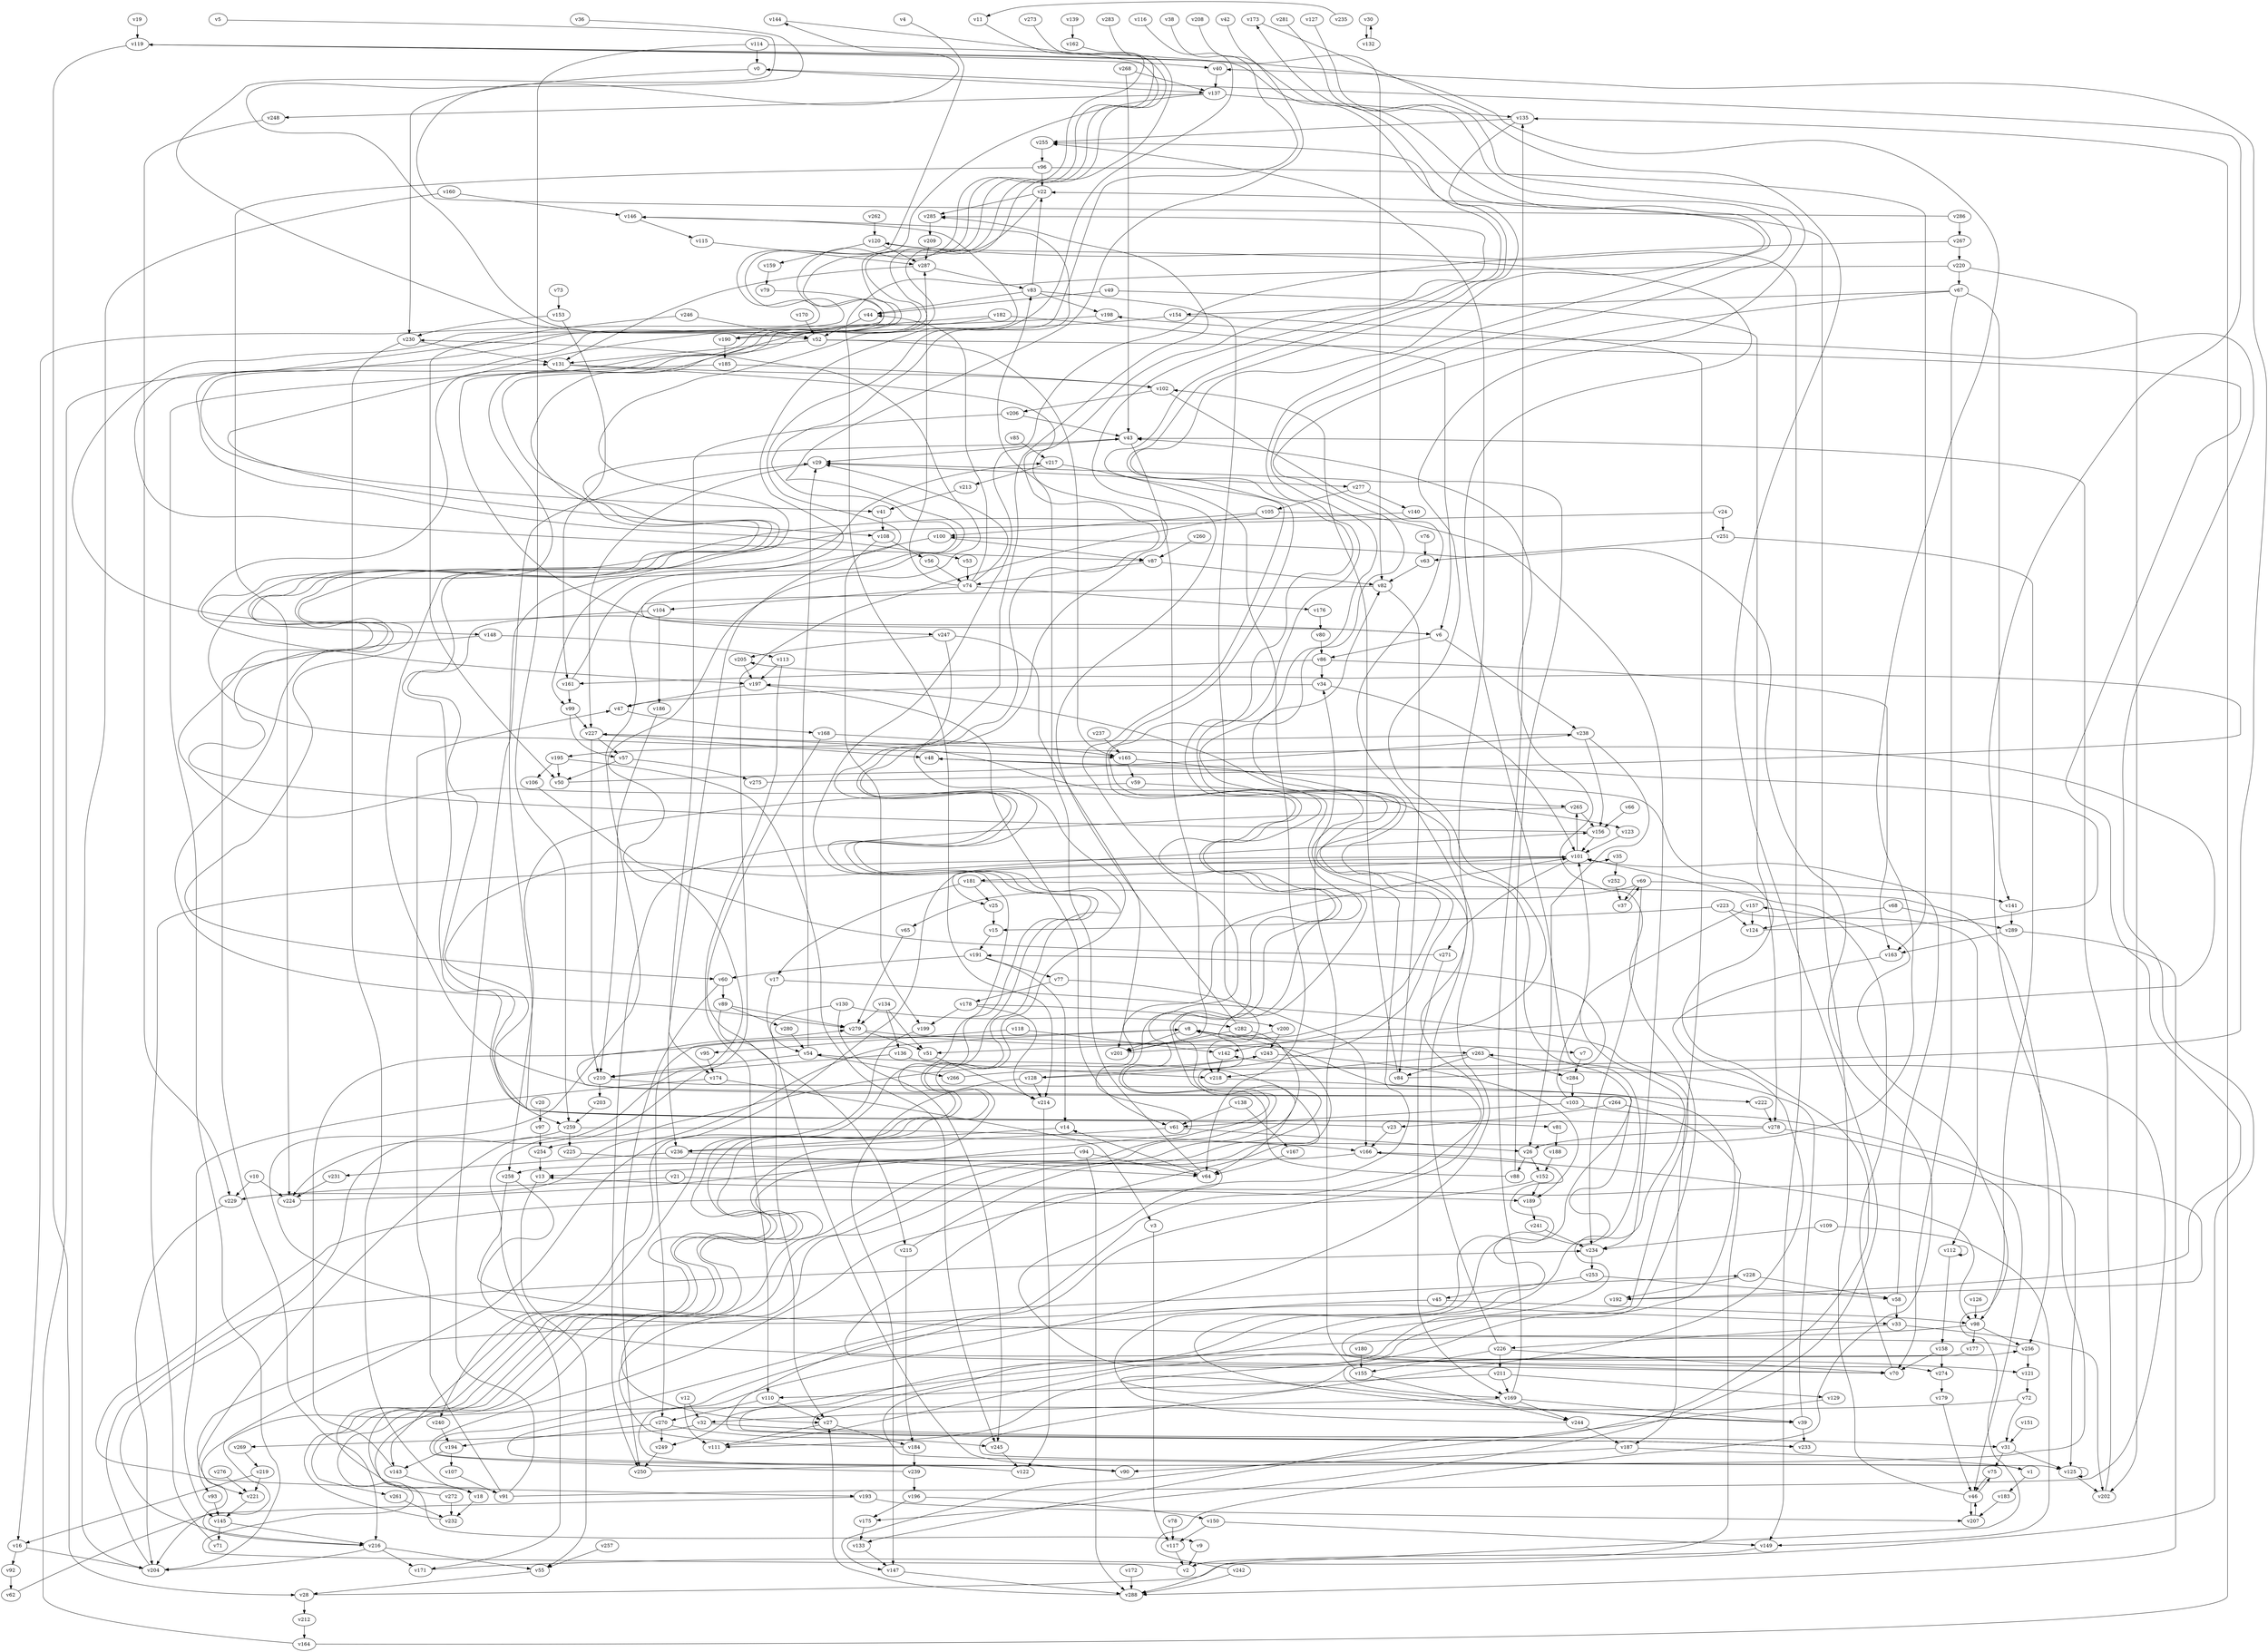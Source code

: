 // Benchmark game 435 - 290 vertices
// time_bound: 29
// targets: v209
digraph G {
    v0 [name="v0", player=0];
    v1 [name="v1", player=1];
    v2 [name="v2", player=0];
    v3 [name="v3", player=0];
    v4 [name="v4", player=0];
    v5 [name="v5", player=0];
    v6 [name="v6", player=0];
    v7 [name="v7", player=0];
    v8 [name="v8", player=1];
    v9 [name="v9", player=0];
    v10 [name="v10", player=0];
    v11 [name="v11", player=1];
    v12 [name="v12", player=1];
    v13 [name="v13", player=0];
    v14 [name="v14", player=0];
    v15 [name="v15", player=1];
    v16 [name="v16", player=0];
    v17 [name="v17", player=0];
    v18 [name="v18", player=0];
    v19 [name="v19", player=0];
    v20 [name="v20", player=0];
    v21 [name="v21", player=1];
    v22 [name="v22", player=1];
    v23 [name="v23", player=0];
    v24 [name="v24", player=0];
    v25 [name="v25", player=0];
    v26 [name="v26", player=0];
    v27 [name="v27", player=1];
    v28 [name="v28", player=1];
    v29 [name="v29", player=0];
    v30 [name="v30", player=1];
    v31 [name="v31", player=0];
    v32 [name="v32", player=1];
    v33 [name="v33", player=1];
    v34 [name="v34", player=0];
    v35 [name="v35", player=0];
    v36 [name="v36", player=1];
    v37 [name="v37", player=0];
    v38 [name="v38", player=1];
    v39 [name="v39", player=0];
    v40 [name="v40", player=1];
    v41 [name="v41", player=1];
    v42 [name="v42", player=0];
    v43 [name="v43", player=0];
    v44 [name="v44", player=1];
    v45 [name="v45", player=1];
    v46 [name="v46", player=1];
    v47 [name="v47", player=0];
    v48 [name="v48", player=1];
    v49 [name="v49", player=0];
    v50 [name="v50", player=1];
    v51 [name="v51", player=1];
    v52 [name="v52", player=0];
    v53 [name="v53", player=0];
    v54 [name="v54", player=1];
    v55 [name="v55", player=1];
    v56 [name="v56", player=1];
    v57 [name="v57", player=0];
    v58 [name="v58", player=1];
    v59 [name="v59", player=1];
    v60 [name="v60", player=0];
    v61 [name="v61", player=1];
    v62 [name="v62", player=0];
    v63 [name="v63", player=0];
    v64 [name="v64", player=0];
    v65 [name="v65", player=0];
    v66 [name="v66", player=0];
    v67 [name="v67", player=0];
    v68 [name="v68", player=0];
    v69 [name="v69", player=0];
    v70 [name="v70", player=1];
    v71 [name="v71", player=1];
    v72 [name="v72", player=1];
    v73 [name="v73", player=0];
    v74 [name="v74", player=1];
    v75 [name="v75", player=1];
    v76 [name="v76", player=0];
    v77 [name="v77", player=0];
    v78 [name="v78", player=0];
    v79 [name="v79", player=1];
    v80 [name="v80", player=1];
    v81 [name="v81", player=1];
    v82 [name="v82", player=0];
    v83 [name="v83", player=0];
    v84 [name="v84", player=1];
    v85 [name="v85", player=1];
    v86 [name="v86", player=0];
    v87 [name="v87", player=0];
    v88 [name="v88", player=0];
    v89 [name="v89", player=1];
    v90 [name="v90", player=0];
    v91 [name="v91", player=0];
    v92 [name="v92", player=1];
    v93 [name="v93", player=1];
    v94 [name="v94", player=0];
    v95 [name="v95", player=1];
    v96 [name="v96", player=0];
    v97 [name="v97", player=1];
    v98 [name="v98", player=1];
    v99 [name="v99", player=1];
    v100 [name="v100", player=1];
    v101 [name="v101", player=1];
    v102 [name="v102", player=0];
    v103 [name="v103", player=1];
    v104 [name="v104", player=0];
    v105 [name="v105", player=1];
    v106 [name="v106", player=0];
    v107 [name="v107", player=0];
    v108 [name="v108", player=0];
    v109 [name="v109", player=1];
    v110 [name="v110", player=0];
    v111 [name="v111", player=1];
    v112 [name="v112", player=0];
    v113 [name="v113", player=0];
    v114 [name="v114", player=1];
    v115 [name="v115", player=0];
    v116 [name="v116", player=1];
    v117 [name="v117", player=0];
    v118 [name="v118", player=1];
    v119 [name="v119", player=1];
    v120 [name="v120", player=0];
    v121 [name="v121", player=0];
    v122 [name="v122", player=0];
    v123 [name="v123", player=1];
    v124 [name="v124", player=1];
    v125 [name="v125", player=0];
    v126 [name="v126", player=1];
    v127 [name="v127", player=1];
    v128 [name="v128", player=1];
    v129 [name="v129", player=1];
    v130 [name="v130", player=1];
    v131 [name="v131", player=1];
    v132 [name="v132", player=1];
    v133 [name="v133", player=1];
    v134 [name="v134", player=0];
    v135 [name="v135", player=0];
    v136 [name="v136", player=1];
    v137 [name="v137", player=1];
    v138 [name="v138", player=1];
    v139 [name="v139", player=0];
    v140 [name="v140", player=0];
    v141 [name="v141", player=1];
    v142 [name="v142", player=0];
    v143 [name="v143", player=0];
    v144 [name="v144", player=1];
    v145 [name="v145", player=1];
    v146 [name="v146", player=0];
    v147 [name="v147", player=1];
    v148 [name="v148", player=0];
    v149 [name="v149", player=0];
    v150 [name="v150", player=0];
    v151 [name="v151", player=0];
    v152 [name="v152", player=1];
    v153 [name="v153", player=1];
    v154 [name="v154", player=1];
    v155 [name="v155", player=1];
    v156 [name="v156", player=1];
    v157 [name="v157", player=1];
    v158 [name="v158", player=0];
    v159 [name="v159", player=0];
    v160 [name="v160", player=0];
    v161 [name="v161", player=0];
    v162 [name="v162", player=1];
    v163 [name="v163", player=1];
    v164 [name="v164", player=0];
    v165 [name="v165", player=1];
    v166 [name="v166", player=0];
    v167 [name="v167", player=1];
    v168 [name="v168", player=0];
    v169 [name="v169", player=0];
    v170 [name="v170", player=0];
    v171 [name="v171", player=1];
    v172 [name="v172", player=0];
    v173 [name="v173", player=0];
    v174 [name="v174", player=0];
    v175 [name="v175", player=1];
    v176 [name="v176", player=1];
    v177 [name="v177", player=0];
    v178 [name="v178", player=0];
    v179 [name="v179", player=0];
    v180 [name="v180", player=0];
    v181 [name="v181", player=1];
    v182 [name="v182", player=1];
    v183 [name="v183", player=1];
    v184 [name="v184", player=0];
    v185 [name="v185", player=0];
    v186 [name="v186", player=1];
    v187 [name="v187", player=0];
    v188 [name="v188", player=1];
    v189 [name="v189", player=1];
    v190 [name="v190", player=0];
    v191 [name="v191", player=1];
    v192 [name="v192", player=0];
    v193 [name="v193", player=1];
    v194 [name="v194", player=1];
    v195 [name="v195", player=0];
    v196 [name="v196", player=0];
    v197 [name="v197", player=0];
    v198 [name="v198", player=0];
    v199 [name="v199", player=1];
    v200 [name="v200", player=0];
    v201 [name="v201", player=0];
    v202 [name="v202", player=0];
    v203 [name="v203", player=0];
    v204 [name="v204", player=1];
    v205 [name="v205", player=1];
    v206 [name="v206", player=1];
    v207 [name="v207", player=0];
    v208 [name="v208", player=0];
    v209 [name="v209", player=0, target=1];
    v210 [name="v210", player=0];
    v211 [name="v211", player=0];
    v212 [name="v212", player=0];
    v213 [name="v213", player=0];
    v214 [name="v214", player=0];
    v215 [name="v215", player=0];
    v216 [name="v216", player=0];
    v217 [name="v217", player=0];
    v218 [name="v218", player=0];
    v219 [name="v219", player=1];
    v220 [name="v220", player=0];
    v221 [name="v221", player=0];
    v222 [name="v222", player=1];
    v223 [name="v223", player=1];
    v224 [name="v224", player=1];
    v225 [name="v225", player=0];
    v226 [name="v226", player=1];
    v227 [name="v227", player=0];
    v228 [name="v228", player=0];
    v229 [name="v229", player=1];
    v230 [name="v230", player=1];
    v231 [name="v231", player=0];
    v232 [name="v232", player=0];
    v233 [name="v233", player=1];
    v234 [name="v234", player=0];
    v235 [name="v235", player=0];
    v236 [name="v236", player=1];
    v237 [name="v237", player=1];
    v238 [name="v238", player=0];
    v239 [name="v239", player=1];
    v240 [name="v240", player=1];
    v241 [name="v241", player=1];
    v242 [name="v242", player=0];
    v243 [name="v243", player=1];
    v244 [name="v244", player=1];
    v245 [name="v245", player=0];
    v246 [name="v246", player=0];
    v247 [name="v247", player=0];
    v248 [name="v248", player=1];
    v249 [name="v249", player=0];
    v250 [name="v250", player=0];
    v251 [name="v251", player=0];
    v252 [name="v252", player=0];
    v253 [name="v253", player=0];
    v254 [name="v254", player=0];
    v255 [name="v255", player=0];
    v256 [name="v256", player=1];
    v257 [name="v257", player=1];
    v258 [name="v258", player=1];
    v259 [name="v259", player=0];
    v260 [name="v260", player=0];
    v261 [name="v261", player=1];
    v262 [name="v262", player=1];
    v263 [name="v263", player=1];
    v264 [name="v264", player=0];
    v265 [name="v265", player=0];
    v266 [name="v266", player=0];
    v267 [name="v267", player=0];
    v268 [name="v268", player=1];
    v269 [name="v269", player=1];
    v270 [name="v270", player=1];
    v271 [name="v271", player=0];
    v272 [name="v272", player=0];
    v273 [name="v273", player=0];
    v274 [name="v274", player=1];
    v275 [name="v275", player=1];
    v276 [name="v276", player=0];
    v277 [name="v277", player=1];
    v278 [name="v278", player=1];
    v279 [name="v279", player=0];
    v280 [name="v280", player=1];
    v281 [name="v281", player=1];
    v282 [name="v282", player=0];
    v283 [name="v283", player=0];
    v284 [name="v284", player=1];
    v285 [name="v285", player=0];
    v286 [name="v286", player=0];
    v287 [name="v287", player=0];
    v288 [name="v288", player=0];
    v289 [name="v289", player=0];

    v0 -> v137;
    v1 -> v183;
    v2 -> v227 [constraint="t >= 1"];
    v3 -> v117;
    v4 -> v6 [constraint="t >= 5"];
    v5 -> v52 [constraint="t < 6"];
    v6 -> v238;
    v7 -> v284;
    v8 -> v7;
    v9 -> v2;
    v10 -> v229;
    v11 -> v53 [constraint="t >= 2"];
    v12 -> v111;
    v13 -> v55;
    v14 -> v236;
    v15 -> v191;
    v16 -> v92;
    v17 -> v1 [constraint="t >= 4"];
    v18 -> v232;
    v19 -> v119;
    v20 -> v97;
    v21 -> v189;
    v22 -> v197 [constraint="t >= 3"];
    v23 -> v156 [constraint="t >= 4"];
    v24 -> v60 [constraint="t >= 5"];
    v25 -> v15;
    v26 -> v152;
    v27 -> v184;
    v28 -> v157 [constraint="t mod 4 == 1"];
    v29 -> v277;
    v30 -> v132;
    v31 -> v125;
    v32 -> v31;
    v33 -> v202;
    v34 -> v101;
    v35 -> v252;
    v36 -> v52 [constraint="t < 13"];
    v37 -> v69;
    v38 -> v99 [constraint="t < 10"];
    v39 -> v256 [constraint="t < 13"];
    v40 -> v137;
    v41 -> v108;
    v42 -> v27 [constraint="t < 5"];
    v43 -> v201;
    v44 -> v52;
    v45 -> v98;
    v46 -> v207;
    v47 -> v168;
    v48 -> v133 [constraint="t < 5"];
    v49 -> v278;
    v50 -> v238 [constraint="t >= 3"];
    v51 -> v214;
    v52 -> v192 [constraint="t >= 3"];
    v53 -> v74;
    v54 -> v29;
    v55 -> v28;
    v56 -> v74;
    v57 -> v275;
    v58 -> v33;
    v59 -> v265;
    v60 -> v89;
    v61 -> v236;
    v62 -> v35 [constraint="t < 10"];
    v63 -> v82;
    v64 -> v83;
    v65 -> v279;
    v66 -> v156;
    v67 -> v51 [constraint="t < 13"];
    v68 -> v289;
    v69 -> v37;
    v70 -> v101;
    v71 -> v101;
    v72 -> v221 [constraint="t mod 5 == 3"];
    v73 -> v153;
    v74 -> v176;
    v75 -> v46;
    v76 -> v63;
    v77 -> v178;
    v78 -> v117;
    v79 -> v279 [constraint="t < 15"];
    v80 -> v86;
    v81 -> v188;
    v82 -> v6 [constraint="t >= 4"];
    v83 -> v22;
    v84 -> v191 [constraint="t < 11"];
    v85 -> v217;
    v86 -> v163;
    v87 -> v82;
    v88 -> v255 [constraint="t >= 5"];
    v89 -> v279;
    v90 -> v82 [constraint="t mod 4 == 0"];
    v91 -> v142 [constraint="t mod 4 == 0"];
    v92 -> v62;
    v93 -> v145;
    v94 -> v288;
    v95 -> v174;
    v96 -> v224;
    v97 -> v254;
    v98 -> v233 [constraint="t >= 3"];
    v99 -> v57;
    v100 -> v87;
    v101 -> v25 [constraint="t < 5"];
    v102 -> v90 [constraint="t < 14"];
    v103 -> v125;
    v104 -> v81 [constraint="t mod 4 == 1"];
    v105 -> v93 [constraint="t mod 4 == 3"];
    v106 -> v216 [constraint="t mod 3 == 2"];
    v107 -> v91;
    v108 -> v56;
    v109 -> v234;
    v110 -> v27;
    v111 -> v43 [constraint="t >= 2"];
    v112 -> v112;
    v113 -> v197;
    v114 -> v0;
    v115 -> v287;
    v116 -> v259 [constraint="t mod 4 == 3"];
    v117 -> v2;
    v118 -> v95;
    v119 -> v254 [constraint="t < 12"];
    v120 -> v149;
    v121 -> v72;
    v122 -> v8 [constraint="t >= 1"];
    v123 -> v101;
    v124 -> v48 [constraint="t < 11"];
    v125 -> v125;
    v126 -> v98;
    v127 -> v142 [constraint="t < 14"];
    v128 -> v197 [constraint="t >= 3"];
    v129 -> v147 [constraint="t mod 4 == 2"];
    v130 -> v90;
    v131 -> v261 [constraint="t mod 5 == 2"];
    v132 -> v30 [constraint="t >= 5"];
    v133 -> v147;
    v134 -> v136;
    v135 -> v9 [constraint="t < 8"];
    v136 -> v210;
    v137 -> v87 [constraint="t < 5"];
    v138 -> v167;
    v139 -> v162;
    v140 -> v148 [constraint="t < 10"];
    v141 -> v289;
    v142 -> v218;
    v143 -> v279;
    v144 -> v108 [constraint="t mod 2 == 0"];
    v145 -> v216;
    v146 -> v115;
    v147 -> v288;
    v148 -> v216;
    v149 -> v288;
    v150 -> v117;
    v151 -> v31;
    v152 -> v193 [constraint="t mod 5 == 3"];
    v153 -> v161;
    v154 -> v187;
    v155 -> v244 [constraint="t mod 2 == 0"];
    v156 -> v43 [constraint="t >= 4"];
    v157 -> v274 [constraint="t < 13"];
    v158 -> v274;
    v159 -> v79;
    v160 -> v146;
    v161 -> v146 [constraint="t >= 3"];
    v162 -> v247 [constraint="t < 7"];
    v163 -> v125 [constraint="t mod 2 == 1"];
    v164 -> v131;
    v165 -> v39 [constraint="t >= 1"];
    v166 -> v258;
    v167 -> v64;
    v168 -> v165;
    v169 -> v135;
    v170 -> v52;
    v171 -> v198 [constraint="t mod 4 == 2"];
    v172 -> v288;
    v173 -> v175 [constraint="t < 14"];
    v174 -> v3;
    v175 -> v133;
    v176 -> v80;
    v177 -> v169 [constraint="t >= 3"];
    v178 -> v200;
    v179 -> v46;
    v180 -> v155;
    v181 -> v256;
    v182 -> v123 [constraint="t < 12"];
    v183 -> v207;
    v184 -> v8 [constraint="t mod 2 == 1"];
    v185 -> v102;
    v186 -> v210;
    v187 -> v90;
    v188 -> v152;
    v189 -> v241;
    v190 -> v185;
    v191 -> v77;
    v192 -> v13 [constraint="t mod 3 == 1"];
    v193 -> v204;
    v194 -> v143;
    v195 -> v106;
    v196 -> v150;
    v197 -> v61;
    v198 -> v16 [constraint="t >= 1"];
    v199 -> v240 [constraint="t >= 5"];
    v200 -> v222 [constraint="t mod 4 == 1"];
    v201 -> v227 [constraint="t >= 4"];
    v202 -> v43;
    v203 -> v259;
    v204 -> v234 [constraint="t >= 1"];
    v205 -> v197;
    v206 -> v43;
    v207 -> v46;
    v208 -> v33 [constraint="t >= 4"];
    v209 -> v287;
    v210 -> v111 [constraint="t < 11"];
    v211 -> v169;
    v212 -> v164;
    v213 -> v41;
    v214 -> v122;
    v215 -> v54 [constraint="t < 9"];
    v216 -> v228 [constraint="t mod 5 == 0"];
    v217 -> v213;
    v218 -> v233 [constraint="t >= 1"];
    v219 -> v16 [constraint="t >= 4"];
    v220 -> v202;
    v221 -> v145;
    v222 -> v146 [constraint="t >= 3"];
    v223 -> v124;
    v224 -> v101 [constraint="t >= 2"];
    v225 -> v70 [constraint="t mod 2 == 0"];
    v226 -> v70;
    v227 -> v48;
    v228 -> v192;
    v229 -> v8 [constraint="t mod 3 == 2"];
    v230 -> v131;
    v231 -> v224;
    v232 -> v285 [constraint="t >= 5"];
    v233 -> v120 [constraint="t < 12"];
    v234 -> v253;
    v235 -> v11 [constraint="t >= 4"];
    v236 -> v231;
    v237 -> v165;
    v238 -> v195;
    v239 -> v173 [constraint="t mod 5 == 1"];
    v240 -> v194;
    v241 -> v234;
    v242 -> v100 [constraint="t mod 4 == 0"];
    v243 -> v189;
    v244 -> v166 [constraint="t < 7"];
    v245 -> v122;
    v246 -> v50;
    v247 -> v18 [constraint="t mod 2 == 1"];
    v248 -> v229;
    v249 -> v250;
    v250 -> v0 [constraint="t < 14"];
    v251 -> v63;
    v252 -> v37;
    v253 -> v58;
    v254 -> v13;
    v255 -> v96;
    v256 -> v243 [constraint="t < 9"];
    v257 -> v55;
    v258 -> v121 [constraint="t >= 4"];
    v259 -> v225;
    v260 -> v87;
    v261 -> v232;
    v262 -> v120;
    v263 -> v218;
    v264 -> v2;
    v265 -> v156;
    v266 -> v40 [constraint="t mod 4 == 0"];
    v267 -> v143 [constraint="t mod 5 == 1"];
    v268 -> v137;
    v269 -> v219;
    v270 -> v249;
    v271 -> v230 [constraint="t >= 4"];
    v272 -> v285 [constraint="t mod 4 == 2"];
    v273 -> v41 [constraint="t >= 1"];
    v274 -> v179;
    v275 -> v205 [constraint="t < 15"];
    v276 -> v221;
    v277 -> v105;
    v278 -> v217 [constraint="t < 12"];
    v279 -> v263;
    v280 -> v54;
    v281 -> v70 [constraint="t >= 5"];
    v282 -> v119 [constraint="t >= 1"];
    v283 -> v165 [constraint="t mod 3 == 0"];
    v284 -> v103;
    v285 -> v209;
    v286 -> v144 [constraint="t mod 5 == 0"];
    v287 -> v131;
    v288 -> v27;
    v289 -> v163;
    v259 -> v224;
    v154 -> v190;
    v86 -> v161;
    v211 -> v110;
    v258 -> v171;
    v96 -> v163;
    v184 -> v239;
    v108 -> v199;
    v29 -> v227;
    v87 -> v74;
    v169 -> v32;
    v68 -> v124;
    v46 -> v75;
    v32 -> v269;
    v120 -> v159;
    v84 -> v102;
    v169 -> v244;
    v223 -> v112;
    v153 -> v230;
    v194 -> v107;
    v17 -> v54;
    v268 -> v43;
    v223 -> v15;
    v46 -> v22;
    v59 -> v258;
    v91 -> v29;
    v137 -> v135;
    v191 -> v60;
    v222 -> v278;
    v227 -> v57;
    v164 -> v135;
    v77 -> v166;
    v229 -> v204;
    v168 -> v215;
    v216 -> v204;
    v69 -> v65;
    v148 -> v113;
    v289 -> v288;
    v83 -> v198;
    v238 -> v156;
    v182 -> v190;
    v94 -> v64;
    v8 -> v201;
    v102 -> v206;
    v128 -> v214;
    v206 -> v174;
    v0 -> v230;
    v286 -> v267;
    v86 -> v34;
    v210 -> v203;
    v118 -> v142;
    v120 -> v287;
    v227 -> v210;
    v278 -> v46;
    v174 -> v145;
    v69 -> v234;
    v101 -> v265;
    v152 -> v189;
    v6 -> v86;
    v226 -> v255;
    v10 -> v224;
    v182 -> v6;
    v160 -> v204;
    v99 -> v227;
    v54 -> v210;
    v67 -> v70;
    v52 -> v131;
    v130 -> v282;
    v230 -> v91;
    v251 -> v98;
    v119 -> v40;
    v39 -> v233;
    v112 -> v158;
    v103 -> v101;
    v178 -> v199;
    v220 -> v67;
    v60 -> v250;
    v134 -> v279;
    v94 -> v13;
    v215 -> v184;
    v178 -> v214;
    v114 -> v259;
    v270 -> v194;
    v219 -> v221;
    v196 -> v175;
    v91 -> v47;
    v27 -> v111;
    v49 -> v44;
    v185 -> v204;
    v264 -> v23;
    v217 -> v64;
    v69 -> v141;
    v270 -> v245;
    v226 -> v155;
    v195 -> v245;
    v33 -> v226;
    v24 -> v251;
    v67 -> v141;
    v52 -> v165;
    v110 -> v270;
    v263 -> v84;
    v287 -> v83;
    v244 -> v187;
    v105 -> v234;
    v21 -> v229;
    v34 -> v47;
    v228 -> v58;
    v278 -> v26;
    v195 -> v50;
    v28 -> v212;
    v138 -> v61;
    v134 -> v51;
    v74 -> v104;
    v101 -> v271;
    v8 -> v270;
    v89 -> v280;
    v74 -> v29;
    v259 -> v166;
    v226 -> v211;
    v253 -> v45;
    v26 -> v88;
    v74 -> v287;
    v101 -> v181;
    v96 -> v22;
    v130 -> v245;
    v103 -> v61;
    v243 -> v128;
    v39 -> v263;
    v242 -> v288;
    v161 -> v99;
    v239 -> v196;
    v165 -> v59;
    v16 -> v204;
    v128 -> v147;
    v272 -> v232;
    v271 -> v169;
    v136 -> v218;
    v31 -> v75;
    v158 -> v70;
    v220 -> v214;
    v54 -> v266;
    v191 -> v14;
    v211 -> v129;
    v156 -> v101;
    v246 -> v52;
    v247 -> v201;
    v100 -> v236;
    v98 -> v177;
    v72 -> v31;
    v169 -> v39;
    v135 -> v255;
    v155 -> v34;
    v197 -> v47;
    v61 -> v26;
    v43 -> v29;
    v216 -> v55;
    v282 -> v201;
    v88 -> v29;
    v256 -> v121;
    v181 -> v17;
    v125 -> v202;
    v137 -> v248;
    v200 -> v243;
    v157 -> v124;
    v57 -> v50;
    v247 -> v205;
    v263 -> v284;
    v109 -> v149;
    v23 -> v166;
    v282 -> v64;
    v193 -> v207;
    v279 -> v51;
    v67 -> v154;
    v12 -> v32;
    v74 -> v44;
    v22 -> v285;
    v187 -> v1;
    v98 -> v256;
    v119 -> v28;
    v166 -> v98;
    v265 -> v250;
    v277 -> v140;
    v181 -> v25;
    v83 -> v218;
    v145 -> v71;
    v83 -> v44;
    v143 -> v18;
    v104 -> v186;
    v113 -> v110;
    v150 -> v149;
    v267 -> v220;
    v238 -> v26;
    v45 -> v249;
    v105 -> v100;
    v236 -> v64;
    v131 -> v102;
    v58 -> v101;
    v89 -> v27;
    v216 -> v171;
    v64 -> v14;
    v82 -> v84;
    v114 -> v82;
}
